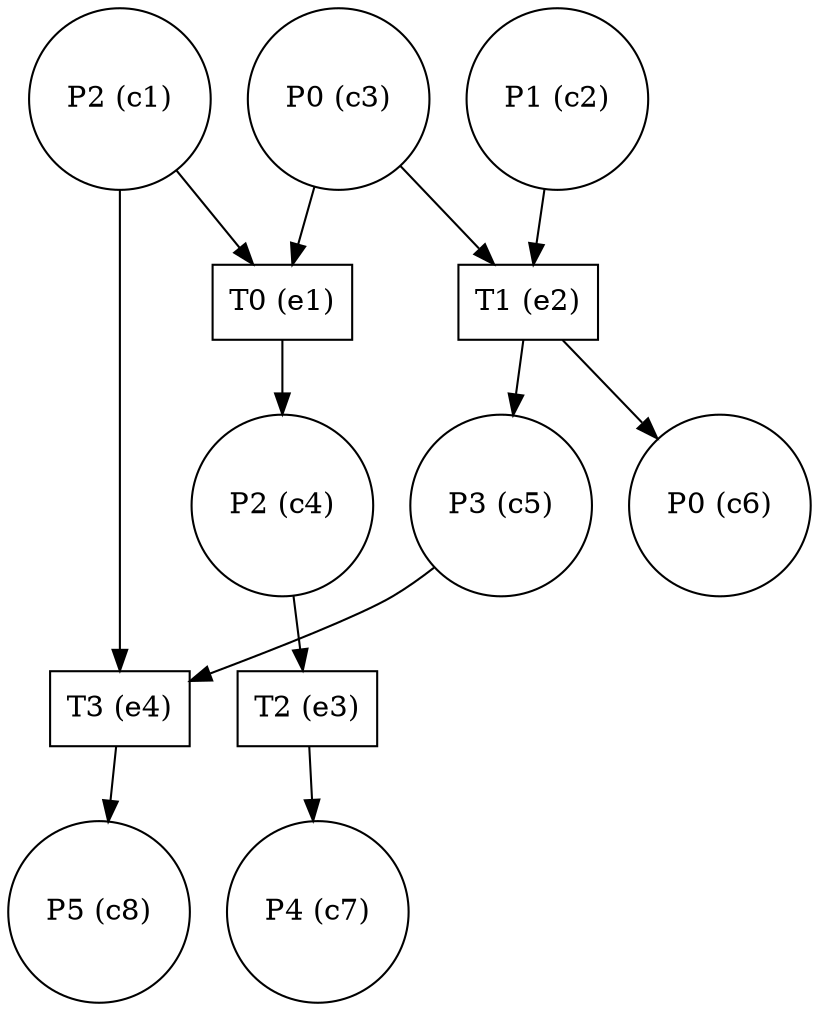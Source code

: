 digraph test {
  c1 -> e4;
  c1 -> e1;
  c2 -> e2;
  c3 -> e2;
  c3 -> e1;
  e1 -> c4;
  c4 -> e3;
  e2 -> c5;
  c5 -> e4;
  e2 -> c6;
  e3 -> c7;
  e4 -> c8;
  c1 [label="P2 (c1)" shape=circle];
  c2 [label="P1 (c2)" shape=circle];
  c3 [label="P0 (c3)" shape=circle];
  c4 [label="P2 (c4)" shape=circle];
  c5 [label="P3 (c5)" shape=circle];
  c6 [label="P0 (c6)" shape=circle];
  c7 [label="P4 (c7)" shape=circle];
  c8 [label="P5 (c8)" shape=circle];
  e1 [label="T0 (e1)" shape=box];
  e2 [label="T1 (e2)" shape=box];
  e3 [label="T2 (e3)" shape=box];
  e4 [label="T3 (e4)" shape=box];
}
